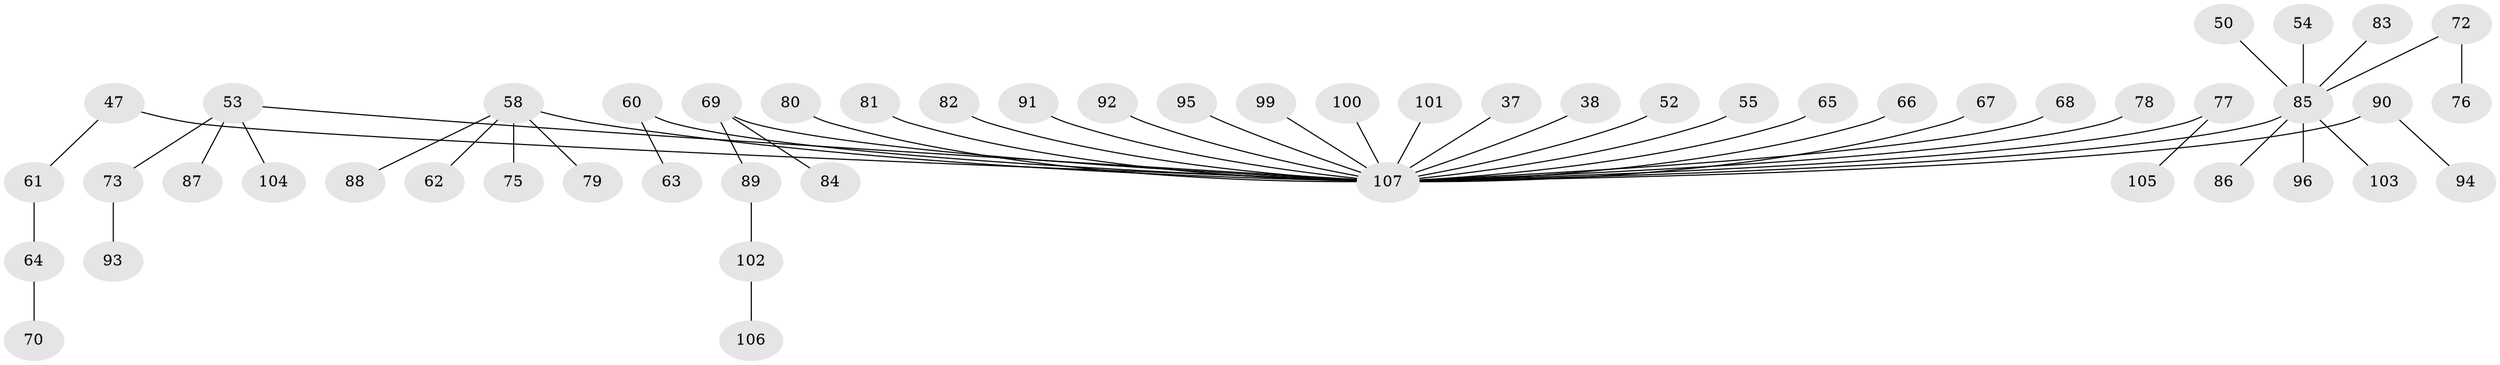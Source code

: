 // original degree distribution, {4: 0.037383177570093455, 6: 0.018691588785046728, 2: 0.27102803738317754, 7: 0.009345794392523364, 3: 0.1308411214953271, 1: 0.48598130841121495, 5: 0.04672897196261682}
// Generated by graph-tools (version 1.1) at 2025/53/03/09/25 04:53:14]
// undirected, 53 vertices, 52 edges
graph export_dot {
graph [start="1"]
  node [color=gray90,style=filled];
  37;
  38 [super="+9+15"];
  47;
  50 [super="+22+28"];
  52;
  53 [super="+29"];
  54;
  55;
  58;
  60 [super="+56"];
  61;
  62;
  63;
  64;
  65;
  66;
  67;
  68;
  69 [super="+1+26+34"];
  70;
  72;
  73;
  75;
  76;
  77;
  78;
  79;
  80;
  81;
  82;
  83;
  84;
  85 [super="+59+45+48+36"];
  86;
  87;
  88;
  89;
  90;
  91;
  92;
  93;
  94;
  95;
  96;
  99;
  100;
  101;
  102;
  103;
  104;
  105;
  106;
  107 [super="+74+98"];
  37 -- 107;
  38 -- 107;
  47 -- 61;
  47 -- 107;
  50 -- 85;
  52 -- 107;
  53 -- 87;
  53 -- 104;
  53 -- 73;
  53 -- 107;
  54 -- 85;
  55 -- 107;
  58 -- 62;
  58 -- 75;
  58 -- 79;
  58 -- 88;
  58 -- 107;
  60 -- 63;
  60 -- 107;
  61 -- 64;
  64 -- 70;
  65 -- 107;
  66 -- 107;
  67 -- 107;
  68 -- 107;
  69 -- 84;
  69 -- 89;
  69 -- 107;
  72 -- 76;
  72 -- 85;
  73 -- 93;
  77 -- 105;
  77 -- 107;
  78 -- 107;
  80 -- 107;
  81 -- 107;
  82 -- 107;
  83 -- 85;
  85 -- 86;
  85 -- 96;
  85 -- 103;
  85 -- 107;
  89 -- 102;
  90 -- 94;
  90 -- 107;
  91 -- 107;
  92 -- 107;
  95 -- 107;
  99 -- 107;
  100 -- 107;
  101 -- 107;
  102 -- 106;
}
